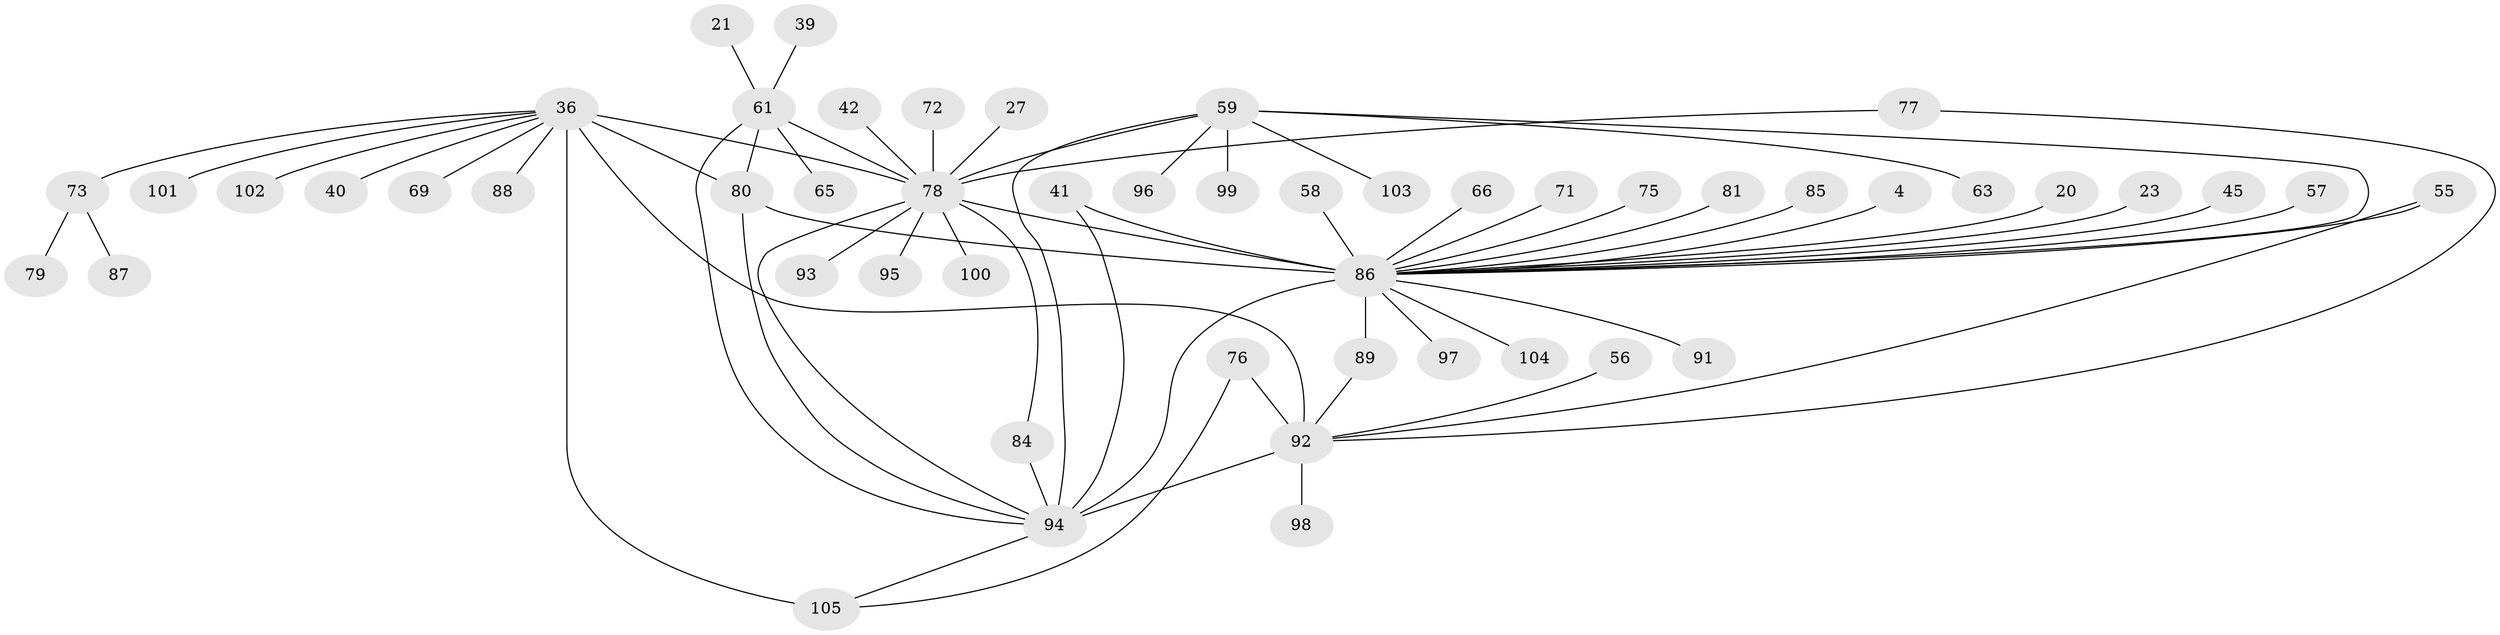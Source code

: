 // original degree distribution, {10: 0.01904761904761905, 11: 0.009523809523809525, 9: 0.01904761904761905, 1: 0.42857142857142855, 3: 0.0761904761904762, 15: 0.009523809523809525, 5: 0.06666666666666667, 6: 0.02857142857142857, 12: 0.01904761904761905, 2: 0.2571428571428571, 8: 0.01904761904761905, 4: 0.047619047619047616}
// Generated by graph-tools (version 1.1) at 2025/48/03/09/25 04:48:01]
// undirected, 52 vertices, 66 edges
graph export_dot {
graph [start="1"]
  node [color=gray90,style=filled];
  4;
  20;
  21;
  23 [super="+22"];
  27;
  36 [super="+15"];
  39;
  40;
  41 [super="+25"];
  42;
  45;
  55 [super="+50"];
  56;
  57;
  58;
  59 [super="+44"];
  61 [super="+18"];
  63;
  65;
  66 [super="+51"];
  69;
  71;
  72 [super="+33"];
  73 [super="+38+26"];
  75;
  76;
  77 [super="+62"];
  78 [super="+64+9"];
  79 [super="+60"];
  80 [super="+67+30+53"];
  81;
  84 [super="+83"];
  85;
  86 [super="+82+35"];
  87;
  88;
  89;
  91;
  92 [super="+70+46+47+48"];
  93;
  94 [super="+54+12"];
  95;
  96 [super="+68"];
  97;
  98;
  99;
  100;
  101 [super="+52"];
  102;
  103;
  104 [super="+90"];
  105 [super="+37"];
  4 -- 86;
  20 -- 86;
  21 -- 61;
  23 -- 86 [weight=2];
  27 -- 78;
  36 -- 78 [weight=5];
  36 -- 69;
  36 -- 102;
  36 -- 40;
  36 -- 80;
  36 -- 88;
  36 -- 101;
  36 -- 92;
  36 -- 73 [weight=2];
  36 -- 105 [weight=2];
  39 -- 61;
  41 -- 94;
  41 -- 86;
  42 -- 78;
  45 -- 86;
  55 -- 92;
  55 -- 86;
  56 -- 92;
  57 -- 86;
  58 -- 86;
  59 -- 63;
  59 -- 99;
  59 -- 103;
  59 -- 94 [weight=2];
  59 -- 78;
  59 -- 96;
  59 -- 86 [weight=2];
  61 -- 65;
  61 -- 94 [weight=2];
  61 -- 78 [weight=2];
  61 -- 80;
  66 -- 86;
  71 -- 86;
  72 -- 78;
  73 -- 79;
  73 -- 87;
  75 -- 86;
  76 -- 92;
  76 -- 105;
  77 -- 78;
  77 -- 92;
  78 -- 100 [weight=3];
  78 -- 84 [weight=2];
  78 -- 86 [weight=10];
  78 -- 94;
  78 -- 93;
  78 -- 95;
  80 -- 86 [weight=2];
  80 -- 94;
  81 -- 86;
  84 -- 94 [weight=4];
  85 -- 86;
  86 -- 94 [weight=3];
  86 -- 89;
  86 -- 91;
  86 -- 97;
  86 -- 104;
  89 -- 92;
  92 -- 94 [weight=3];
  92 -- 98;
  94 -- 105;
}
